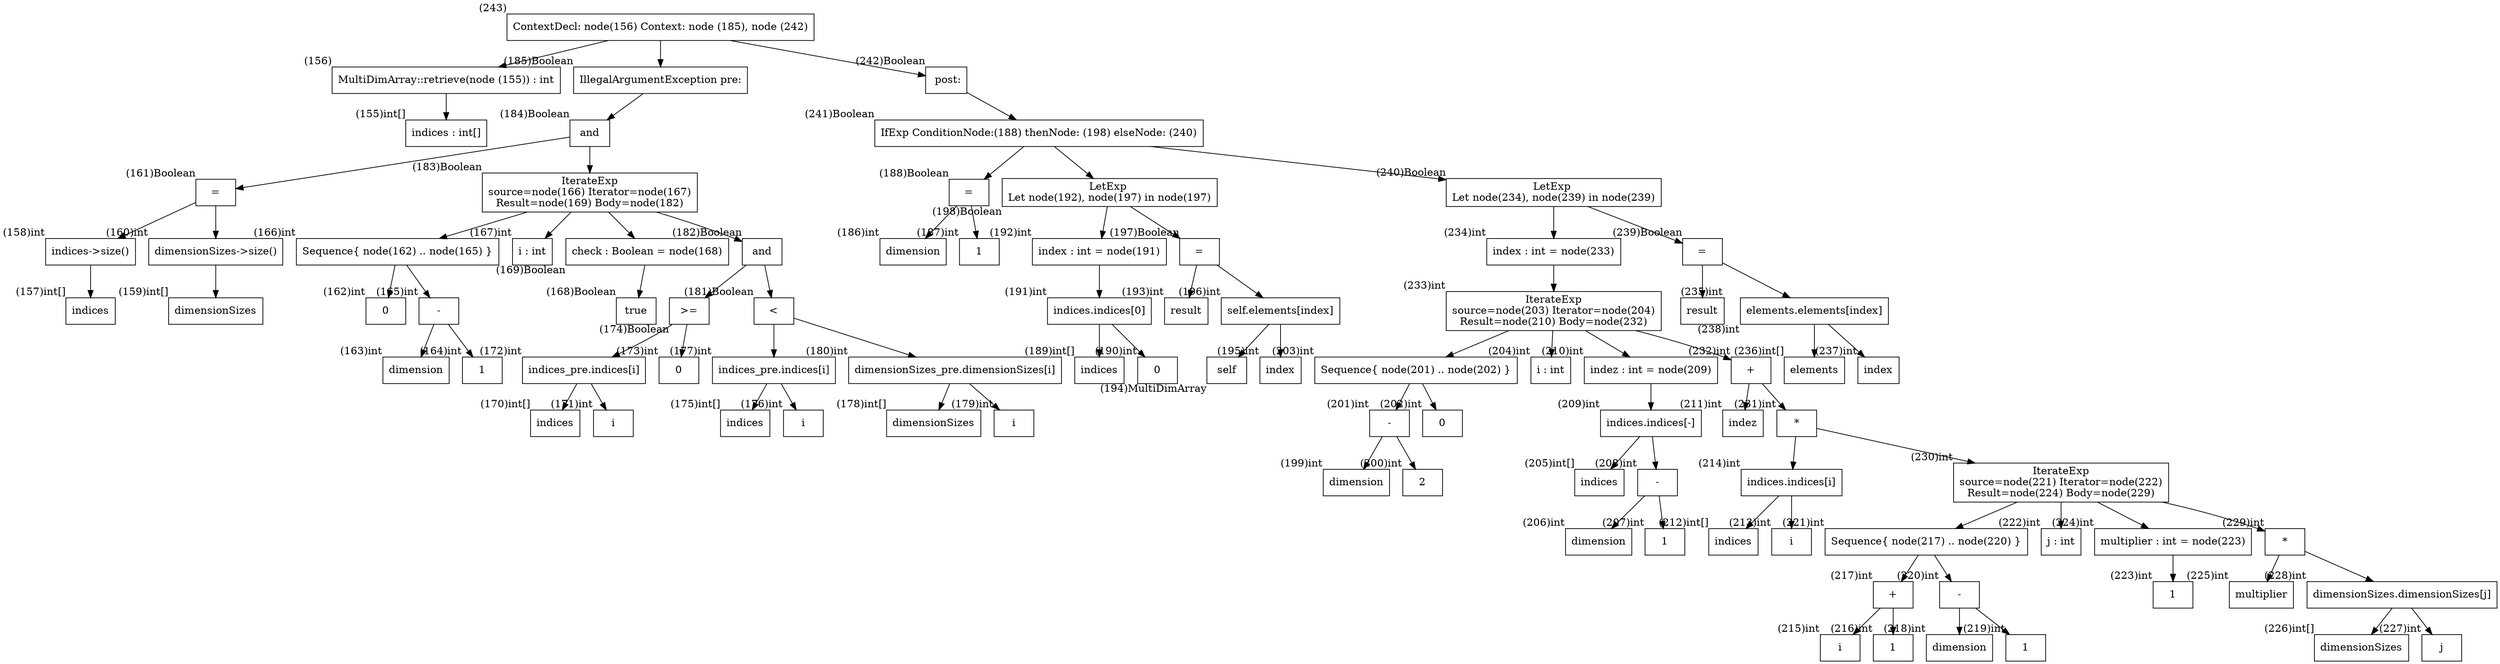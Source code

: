 digraph AST {
  node [shape=box];
  n243 [label="ContextDecl: node(156) Context: node (185), node (242)", xlabel="(243)"];
  n243 -> n156;
  n243 -> n185;
  n243 -> n242;
  n156 [label="MultiDimArray::retrieve(node (155)) : int", xlabel="(156)"];
  n156 -> n155;
  n185 [label="IllegalArgumentException pre:", xlabel="(185)Boolean"];
  n185 -> n184;
  n242 [label=" post:", xlabel="(242)Boolean"];
  n242 -> n241;
  n155 [label="indices : int[]", xlabel="(155)int[]"];
  n184 [label="and", xlabel="(184)Boolean"];
  n184 -> n161;
  n184 -> n183;
  n241 [label="IfExp ConditionNode:(188) thenNode: (198) elseNode: (240)", xlabel="(241)Boolean"];
  n241 -> n188;
  n241 -> n198;
  n241 -> n240;
  n161 [label="=", xlabel="(161)Boolean"];
  n161 -> n158;
  n161 -> n160;
  n183 [label="IterateExp
source=node(166) Iterator=node(167)
Result=node(169) Body=node(182)", xlabel="(183)Boolean"];
  n183 -> n166;
  n183 -> n167;
  n183 -> n169;
  n183 -> n182;
  n188 [label="=", xlabel="(188)Boolean"];
  n188 -> n186;
  n188 -> n187;
  n198 [label="LetExp 
Let node(192), node(197) in node(197)", xlabel="(198)Boolean"];
  n198 -> n192;
  n198 -> n197;
  n240 [label="LetExp 
Let node(234), node(239) in node(239)", xlabel="(240)Boolean"];
  n240 -> n234;
  n240 -> n239;
  n158 [label="indices->size()", xlabel="(158)int"];
  n158 -> n157;
  n160 [label="dimensionSizes->size()", xlabel="(160)int"];
  n160 -> n159;
  n166 [label="Sequence{ node(162) .. node(165) }", xlabel="(166)int"];
  n166 -> n162;
  n166 -> n165;
  n167 [label="i : int", xlabel="(167)int"];
  n169 [label="check : Boolean = node(168)", xlabel="(169)Boolean"];
  n169 -> n168;
  n182 [label="and", xlabel="(182)Boolean"];
  n182 -> n174;
  n182 -> n181;
  n186 [label="dimension", xlabel="(186)int"];
  n187 [label="1", xlabel="(187)int"];
  n192 [label="index : int = node(191)", xlabel="(192)int"];
  n192 -> n191;
  n197 [label="=", xlabel="(197)Boolean"];
  n197 -> n193;
  n197 -> n196;
  n234 [label="index : int = node(233)", xlabel="(234)int"];
  n234 -> n233;
  n239 [label="=", xlabel="(239)Boolean"];
  n239 -> n235;
  n239 -> n238;
  n157 [label="indices", xlabel="(157)int[]"];
  n159 [label="dimensionSizes", xlabel="(159)int[]"];
  n162 [label="0", xlabel="(162)int"];
  n165 [label="-", xlabel="(165)int"];
  n165 -> n163;
  n165 -> n164;
  n168 [label="true", xlabel="(168)Boolean"];
  n174 [label=">=", xlabel="(174)Boolean"];
  n174 -> n172;
  n174 -> n173;
  n181 [label="<", xlabel="(181)Boolean"];
  n181 -> n177;
  n181 -> n180;
  n191 [label="indices.indices[0]", xlabel="(191)int"];
  n191 -> n189;
  n191 -> n190;
  n193 [label="result", xlabel="(193)int"];
  n196 [label="self.elements[index]", xlabel="(196)int"];
  n196 -> n194;
  n196 -> n195;
  n233 [label="IterateExp
source=node(203) Iterator=node(204)
Result=node(210) Body=node(232)", xlabel="(233)int"];
  n233 -> n203;
  n233 -> n204;
  n233 -> n210;
  n233 -> n232;
  n235 [label="result", xlabel="(235)int"];
  n238 [label="elements.elements[index]", xlabel="(238)int"];
  n238 -> n236;
  n238 -> n237;
  n163 [label="dimension", xlabel="(163)int"];
  n164 [label="1", xlabel="(164)int"];
  n172 [label="indices_pre.indices[i]", xlabel="(172)int"];
  n172 -> n170;
  n172 -> n171;
  n173 [label="0", xlabel="(173)int"];
  n177 [label="indices_pre.indices[i]", xlabel="(177)int"];
  n177 -> n175;
  n177 -> n176;
  n180 [label="dimensionSizes_pre.dimensionSizes[i]", xlabel="(180)int"];
  n180 -> n178;
  n180 -> n179;
  n189 [label="indices", xlabel="(189)int[]"];
  n190 [label="0", xlabel="(190)int"];
  n194 [label="self", xlabel="(194)MultiDimArray"];
  n195 [label="index", xlabel="(195)int"];
  n203 [label="Sequence{ node(201) .. node(202) }", xlabel="(203)int"];
  n203 -> n201;
  n203 -> n202;
  n204 [label="i : int", xlabel="(204)int"];
  n210 [label="indez : int = node(209)", xlabel="(210)int"];
  n210 -> n209;
  n232 [label="+", xlabel="(232)int"];
  n232 -> n211;
  n232 -> n231;
  n236 [label="elements", xlabel="(236)int[]"];
  n237 [label="index", xlabel="(237)int"];
  n170 [label="indices", xlabel="(170)int[]"];
  n171 [label="i", xlabel="(171)int"];
  n175 [label="indices", xlabel="(175)int[]"];
  n176 [label="i", xlabel="(176)int"];
  n178 [label="dimensionSizes", xlabel="(178)int[]"];
  n179 [label="i", xlabel="(179)int"];
  n201 [label="-", xlabel="(201)int"];
  n201 -> n199;
  n201 -> n200;
  n202 [label="0", xlabel="(202)int"];
  n209 [label="indices.indices[-]", xlabel="(209)int"];
  n209 -> n205;
  n209 -> n208;
  n211 [label="indez", xlabel="(211)int"];
  n231 [label="*", xlabel="(231)int"];
  n231 -> n214;
  n231 -> n230;
  n199 [label="dimension", xlabel="(199)int"];
  n200 [label="2", xlabel="(200)int"];
  n205 [label="indices", xlabel="(205)int[]"];
  n208 [label="-", xlabel="(208)int"];
  n208 -> n206;
  n208 -> n207;
  n214 [label="indices.indices[i]", xlabel="(214)int"];
  n214 -> n212;
  n214 -> n213;
  n230 [label="IterateExp
source=node(221) Iterator=node(222)
Result=node(224) Body=node(229)", xlabel="(230)int"];
  n230 -> n221;
  n230 -> n222;
  n230 -> n224;
  n230 -> n229;
  n206 [label="dimension", xlabel="(206)int"];
  n207 [label="1", xlabel="(207)int"];
  n212 [label="indices", xlabel="(212)int[]"];
  n213 [label="i", xlabel="(213)int"];
  n221 [label="Sequence{ node(217) .. node(220) }", xlabel="(221)int"];
  n221 -> n217;
  n221 -> n220;
  n222 [label="j : int", xlabel="(222)int"];
  n224 [label="multiplier : int = node(223)", xlabel="(224)int"];
  n224 -> n223;
  n229 [label="*", xlabel="(229)int"];
  n229 -> n225;
  n229 -> n228;
  n217 [label="+", xlabel="(217)int"];
  n217 -> n215;
  n217 -> n216;
  n220 [label="-", xlabel="(220)int"];
  n220 -> n218;
  n220 -> n219;
  n223 [label="1", xlabel="(223)int"];
  n225 [label="multiplier", xlabel="(225)int"];
  n228 [label="dimensionSizes.dimensionSizes[j]", xlabel="(228)int"];
  n228 -> n226;
  n228 -> n227;
  n215 [label="i", xlabel="(215)int"];
  n216 [label="1", xlabel="(216)int"];
  n218 [label="dimension", xlabel="(218)int"];
  n219 [label="1", xlabel="(219)int"];
  n226 [label="dimensionSizes", xlabel="(226)int[]"];
  n227 [label="j", xlabel="(227)int"];
}
